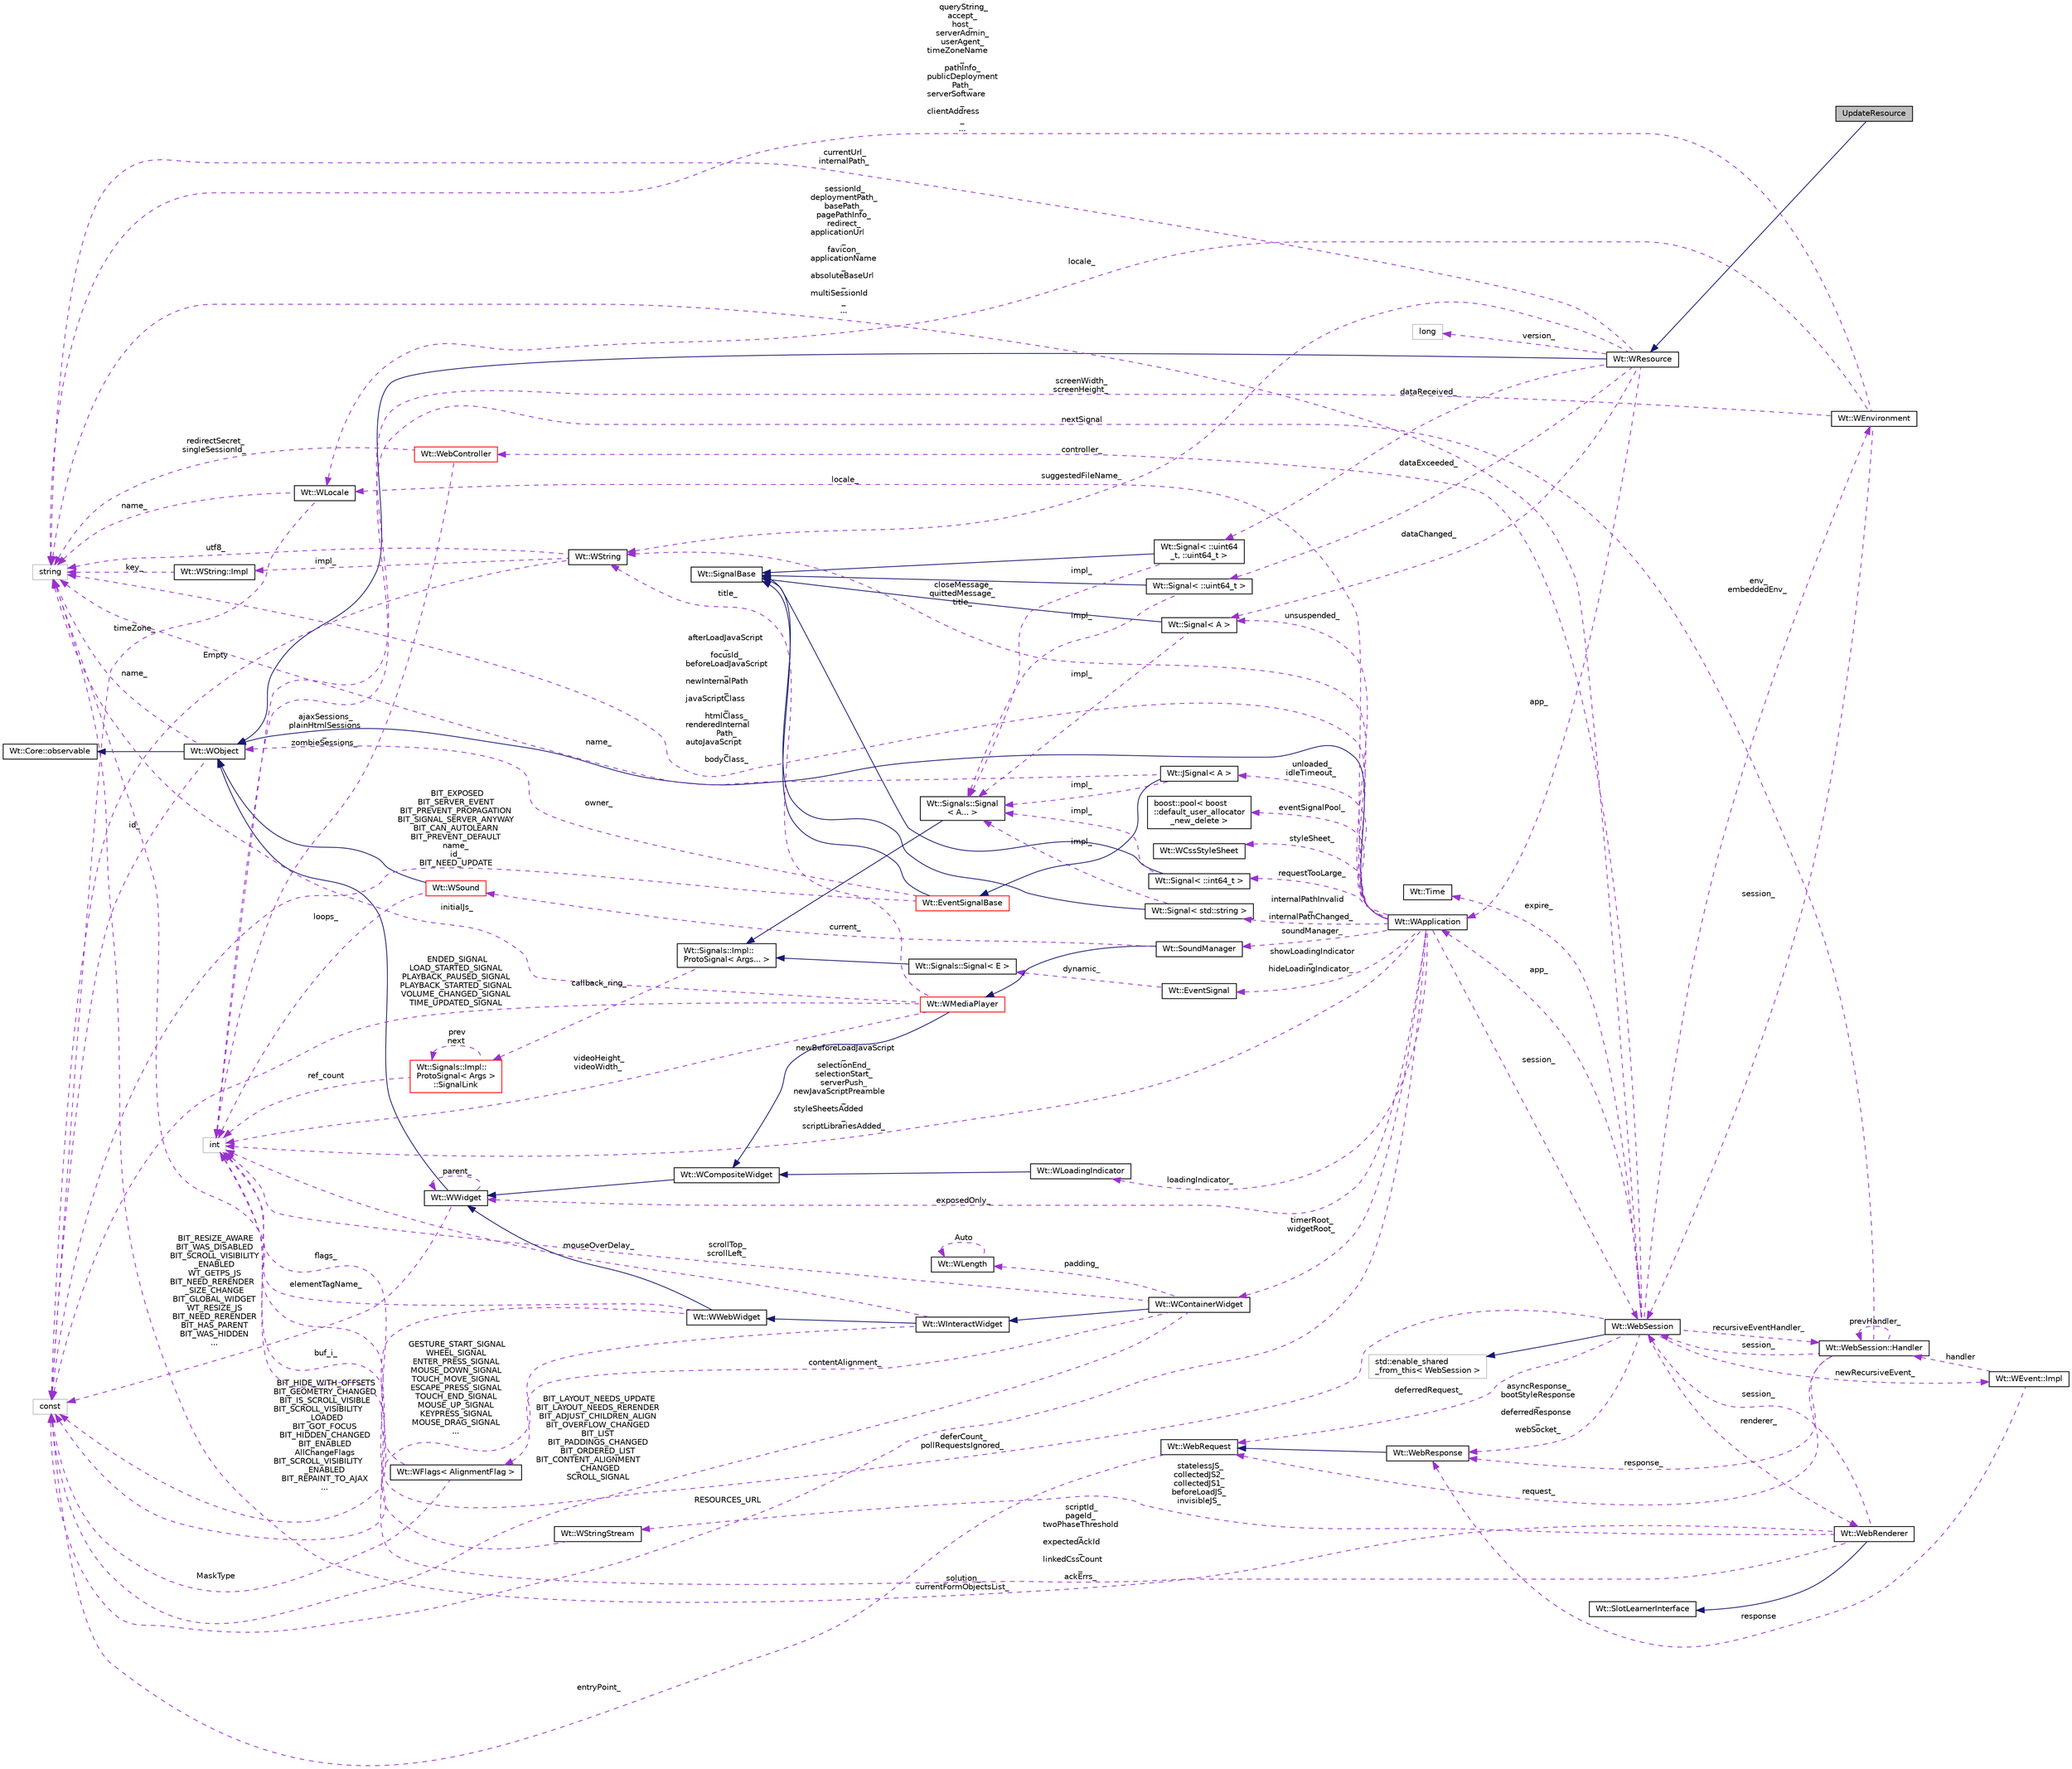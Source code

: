 digraph "UpdateResource"
{
 // LATEX_PDF_SIZE
  edge [fontname="Helvetica",fontsize="10",labelfontname="Helvetica",labelfontsize="10"];
  node [fontname="Helvetica",fontsize="10",shape=record];
  rankdir="LR";
  Node1 [label="UpdateResource",height=0.2,width=0.4,color="black", fillcolor="grey75", style="filled", fontcolor="black",tooltip=" "];
  Node2 -> Node1 [dir="back",color="midnightblue",fontsize="10",style="solid"];
  Node2 [label="Wt::WResource",height=0.2,width=0.4,color="black", fillcolor="white", style="filled",URL="$classWt_1_1WResource.html",tooltip="An object which can be rendered in the HTTP protocol."];
  Node3 -> Node2 [dir="back",color="midnightblue",fontsize="10",style="solid"];
  Node3 [label="Wt::WObject",height=0.2,width=0.4,color="black", fillcolor="white", style="filled",URL="$classWt_1_1WObject.html",tooltip="A base class for objects that participate in the signal/slot system."];
  Node4 -> Node3 [dir="back",color="midnightblue",fontsize="10",style="solid"];
  Node4 [label="Wt::Core::observable",height=0.2,width=0.4,color="black", fillcolor="white", style="filled",URL="$classWt_1_1Core_1_1observable.html",tooltip="A base class for objects whose life-time can be tracked."];
  Node5 -> Node3 [dir="back",color="darkorchid3",fontsize="10",style="dashed",label=" name_" ];
  Node5 [label="string",height=0.2,width=0.4,color="grey75", fillcolor="white", style="filled",tooltip=" "];
  Node6 -> Node3 [dir="back",color="darkorchid3",fontsize="10",style="dashed",label=" id_" ];
  Node6 [label="const",height=0.2,width=0.4,color="grey75", fillcolor="white", style="filled",tooltip=" "];
  Node7 -> Node2 [dir="back",color="darkorchid3",fontsize="10",style="dashed",label=" dataChanged_" ];
  Node7 [label="Wt::Signal\< A \>",height=0.2,width=0.4,color="black", fillcolor="white", style="filled",URL="$classWt_1_1Signal.html",tooltip="A signal that propagates events to listeners."];
  Node8 -> Node7 [dir="back",color="midnightblue",fontsize="10",style="solid"];
  Node8 [label="Wt::SignalBase",height=0.2,width=0.4,color="black", fillcolor="white", style="filled",URL="$classWt_1_1SignalBase.html",tooltip="Abstract base class of a signal."];
  Node9 -> Node7 [dir="back",color="darkorchid3",fontsize="10",style="dashed",label=" impl_" ];
  Node9 [label="Wt::Signals::Signal\l\< A... \>",height=0.2,width=0.4,color="black", fillcolor="white", style="filled",URL="$structWt_1_1Signals_1_1Signal.html",tooltip=" "];
  Node10 -> Node9 [dir="back",color="midnightblue",fontsize="10",style="solid"];
  Node10 [label="Wt::Signals::Impl::\lProtoSignal\< Args... \>",height=0.2,width=0.4,color="black", fillcolor="white", style="filled",URL="$classWt_1_1Signals_1_1Impl_1_1ProtoSignal.html",tooltip=" "];
  Node11 -> Node10 [dir="back",color="darkorchid3",fontsize="10",style="dashed",label=" callback_ring_" ];
  Node11 [label="Wt::Signals::Impl::\lProtoSignal\< Args \>\l::SignalLink",height=0.2,width=0.4,color="red", fillcolor="white", style="filled",URL="$structWt_1_1Signals_1_1Impl_1_1ProtoSignal_1_1SignalLink.html",tooltip=" "];
  Node16 -> Node11 [dir="back",color="darkorchid3",fontsize="10",style="dashed",label=" ref_count" ];
  Node16 [label="int",height=0.2,width=0.4,color="grey75", fillcolor="white", style="filled",tooltip=" "];
  Node11 -> Node11 [dir="back",color="darkorchid3",fontsize="10",style="dashed",label=" prev\nnext" ];
  Node17 -> Node2 [dir="back",color="darkorchid3",fontsize="10",style="dashed",label=" app_" ];
  Node17 [label="Wt::WApplication",height=0.2,width=0.4,color="black", fillcolor="white", style="filled",URL="$classWt_1_1WApplication.html",tooltip="Represents an application instance for a single session."];
  Node3 -> Node17 [dir="back",color="midnightblue",fontsize="10",style="solid"];
  Node18 -> Node17 [dir="back",color="darkorchid3",fontsize="10",style="dashed",label=" timerRoot_\nwidgetRoot_" ];
  Node18 [label="Wt::WContainerWidget",height=0.2,width=0.4,color="black", fillcolor="white", style="filled",URL="$classWt_1_1WContainerWidget.html",tooltip="A widget that holds and manages child widgets."];
  Node19 -> Node18 [dir="back",color="midnightblue",fontsize="10",style="solid"];
  Node19 [label="Wt::WInteractWidget",height=0.2,width=0.4,color="black", fillcolor="white", style="filled",URL="$classWt_1_1WInteractWidget.html",tooltip="An abstract widget that can receive user-interface interaction."];
  Node20 -> Node19 [dir="back",color="midnightblue",fontsize="10",style="solid"];
  Node20 [label="Wt::WWebWidget",height=0.2,width=0.4,color="black", fillcolor="white", style="filled",URL="$classWt_1_1WWebWidget.html",tooltip="A base class for widgets with an HTML counterpart."];
  Node21 -> Node20 [dir="back",color="midnightblue",fontsize="10",style="solid"];
  Node21 [label="Wt::WWidget",height=0.2,width=0.4,color="black", fillcolor="white", style="filled",URL="$classWt_1_1WWidget.html",tooltip="The abstract base class for a user-interface component."];
  Node3 -> Node21 [dir="back",color="midnightblue",fontsize="10",style="solid"];
  Node21 -> Node21 [dir="back",color="darkorchid3",fontsize="10",style="dashed",label=" parent_" ];
  Node6 -> Node21 [dir="back",color="darkorchid3",fontsize="10",style="dashed",label=" BIT_RESIZE_AWARE\nBIT_WAS_DISABLED\nBIT_SCROLL_VISIBILITY\l_ENABLED\nWT_GETPS_JS\nBIT_NEED_RERENDER\l_SIZE_CHANGE\nBIT_GLOBAL_WIDGET\nWT_RESIZE_JS\nBIT_NEED_RERENDER\nBIT_HAS_PARENT\nBIT_WAS_HIDDEN\n..." ];
  Node5 -> Node20 [dir="back",color="darkorchid3",fontsize="10",style="dashed",label=" elementTagName_" ];
  Node6 -> Node20 [dir="back",color="darkorchid3",fontsize="10",style="dashed",label=" BIT_HIDE_WITH_OFFSETS\nBIT_GEOMETRY_CHANGED\nBIT_IS_SCROLL_VISIBLE\nBIT_SCROLL_VISIBILITY\l_LOADED\nBIT_GOT_FOCUS\nBIT_HIDDEN_CHANGED\nBIT_ENABLED\nAllChangeFlags\nBIT_SCROLL_VISIBILITY\l_ENABLED\nBIT_REPAINT_TO_AJAX\n..." ];
  Node16 -> Node19 [dir="back",color="darkorchid3",fontsize="10",style="dashed",label=" mouseOverDelay_" ];
  Node6 -> Node19 [dir="back",color="darkorchid3",fontsize="10",style="dashed",label=" GESTURE_START_SIGNAL\nWHEEL_SIGNAL\nENTER_PRESS_SIGNAL\nMOUSE_DOWN_SIGNAL\nTOUCH_MOVE_SIGNAL\nESCAPE_PRESS_SIGNAL\nTOUCH_END_SIGNAL\nMOUSE_UP_SIGNAL\nKEYPRESS_SIGNAL\nMOUSE_DRAG_SIGNAL\n..." ];
  Node16 -> Node18 [dir="back",color="darkorchid3",fontsize="10",style="dashed",label=" scrollTop_\nscrollLeft_" ];
  Node22 -> Node18 [dir="back",color="darkorchid3",fontsize="10",style="dashed",label=" contentAlignment_" ];
  Node22 [label="Wt::WFlags\< AlignmentFlag \>",height=0.2,width=0.4,color="black", fillcolor="white", style="filled",URL="$classWt_1_1WFlags.html",tooltip=" "];
  Node16 -> Node22 [dir="back",color="darkorchid3",fontsize="10",style="dashed",label=" flags_" ];
  Node6 -> Node22 [dir="back",color="darkorchid3",fontsize="10",style="dashed",label=" MaskType" ];
  Node23 -> Node18 [dir="back",color="darkorchid3",fontsize="10",style="dashed",label=" padding_" ];
  Node23 [label="Wt::WLength",height=0.2,width=0.4,color="black", fillcolor="white", style="filled",URL="$classWt_1_1WLength.html",tooltip="A value class that describes a CSS length."];
  Node23 -> Node23 [dir="back",color="darkorchid3",fontsize="10",style="dashed",label=" Auto" ];
  Node6 -> Node18 [dir="back",color="darkorchid3",fontsize="10",style="dashed",label=" BIT_LAYOUT_NEEDS_UPDATE\nBIT_LAYOUT_NEEDS_RERENDER\nBIT_ADJUST_CHILDREN_ALIGN\nBIT_OVERFLOW_CHANGED\nBIT_LIST\nBIT_PADDINGS_CHANGED\nBIT_ORDERED_LIST\nBIT_CONTENT_ALIGNMENT\l_CHANGED\nSCROLL_SIGNAL" ];
  Node7 -> Node17 [dir="back",color="darkorchid3",fontsize="10",style="dashed",label=" unsuspended_" ];
  Node24 -> Node17 [dir="back",color="darkorchid3",fontsize="10",style="dashed",label=" session_" ];
  Node24 [label="Wt::WebSession",height=0.2,width=0.4,color="black", fillcolor="white", style="filled",URL="$classWt_1_1WebSession.html",tooltip=" "];
  Node25 -> Node24 [dir="back",color="midnightblue",fontsize="10",style="solid"];
  Node25 [label="std::enable_shared\l_from_this\< WebSession \>",height=0.2,width=0.4,color="grey75", fillcolor="white", style="filled",tooltip=" "];
  Node17 -> Node24 [dir="back",color="darkorchid3",fontsize="10",style="dashed",label=" app_" ];
  Node26 -> Node24 [dir="back",color="darkorchid3",fontsize="10",style="dashed",label=" env_\nembeddedEnv_" ];
  Node26 [label="Wt::WEnvironment",height=0.2,width=0.4,color="black", fillcolor="white", style="filled",URL="$classWt_1_1WEnvironment.html",tooltip="A class that captures information on the application environment."];
  Node24 -> Node26 [dir="back",color="darkorchid3",fontsize="10",style="dashed",label=" session_" ];
  Node27 -> Node26 [dir="back",color="darkorchid3",fontsize="10",style="dashed",label=" locale_" ];
  Node27 [label="Wt::WLocale",height=0.2,width=0.4,color="black", fillcolor="white", style="filled",URL="$classWt_1_1WLocale.html",tooltip="A locale."];
  Node5 -> Node27 [dir="back",color="darkorchid3",fontsize="10",style="dashed",label=" name_" ];
  Node6 -> Node27 [dir="back",color="darkorchid3",fontsize="10",style="dashed",label=" timeZone_" ];
  Node16 -> Node26 [dir="back",color="darkorchid3",fontsize="10",style="dashed",label=" screenWidth_\nscreenHeight_" ];
  Node5 -> Node26 [dir="back",color="darkorchid3",fontsize="10",style="dashed",label=" queryString_\naccept_\nhost_\nserverAdmin_\nuserAgent_\ntimeZoneName\l_\npathInfo_\npublicDeployment\lPath_\nserverSoftware\l_\nclientAddress\l_\n..." ];
  Node28 -> Node24 [dir="back",color="darkorchid3",fontsize="10",style="dashed",label=" deferredRequest_" ];
  Node28 [label="Wt::WebRequest",height=0.2,width=0.4,color="black", fillcolor="white", style="filled",URL="$classWt_1_1WebRequest.html",tooltip=" "];
  Node6 -> Node28 [dir="back",color="darkorchid3",fontsize="10",style="dashed",label=" entryPoint_" ];
  Node29 -> Node24 [dir="back",color="darkorchid3",fontsize="10",style="dashed",label=" renderer_" ];
  Node29 [label="Wt::WebRenderer",height=0.2,width=0.4,color="black", fillcolor="white", style="filled",URL="$classWt_1_1WebRenderer.html",tooltip=" "];
  Node30 -> Node29 [dir="back",color="midnightblue",fontsize="10",style="solid"];
  Node30 [label="Wt::SlotLearnerInterface",height=0.2,width=0.4,color="black", fillcolor="white", style="filled",URL="$classWt_1_1SlotLearnerInterface.html",tooltip=" "];
  Node24 -> Node29 [dir="back",color="darkorchid3",fontsize="10",style="dashed",label=" session_" ];
  Node16 -> Node29 [dir="back",color="darkorchid3",fontsize="10",style="dashed",label=" scriptId_\npageId_\ntwoPhaseThreshold\l_\nexpectedAckId\l_\nlinkedCssCount\l_\nackErrs_" ];
  Node5 -> Node29 [dir="back",color="darkorchid3",fontsize="10",style="dashed",label=" solution_\ncurrentFormObjectsList_" ];
  Node31 -> Node29 [dir="back",color="darkorchid3",fontsize="10",style="dashed",label=" statelessJS_\ncollectedJS2_\ncollectedJS1_\nbeforeLoadJS_\ninvisibleJS_" ];
  Node31 [label="Wt::WStringStream",height=0.2,width=0.4,color="black", fillcolor="white", style="filled",URL="$classWt_1_1WStringStream.html",tooltip=" "];
  Node16 -> Node31 [dir="back",color="darkorchid3",fontsize="10",style="dashed",label=" buf_i_" ];
  Node32 -> Node24 [dir="back",color="darkorchid3",fontsize="10",style="dashed",label=" newRecursiveEvent_" ];
  Node32 [label="Wt::WEvent::Impl",height=0.2,width=0.4,color="black", fillcolor="white", style="filled",URL="$structWt_1_1WEvent_1_1Impl.html",tooltip=" "];
  Node33 -> Node32 [dir="back",color="darkorchid3",fontsize="10",style="dashed",label=" response" ];
  Node33 [label="Wt::WebResponse",height=0.2,width=0.4,color="black", fillcolor="white", style="filled",URL="$classWt_1_1WebResponse.html",tooltip=" "];
  Node28 -> Node33 [dir="back",color="midnightblue",fontsize="10",style="solid"];
  Node34 -> Node32 [dir="back",color="darkorchid3",fontsize="10",style="dashed",label=" handler" ];
  Node34 [label="Wt::WebSession::Handler",height=0.2,width=0.4,color="black", fillcolor="white", style="filled",URL="$classWt_1_1WebSession_1_1Handler.html",tooltip=" "];
  Node28 -> Node34 [dir="back",color="darkorchid3",fontsize="10",style="dashed",label=" request_" ];
  Node24 -> Node34 [dir="back",color="darkorchid3",fontsize="10",style="dashed",label=" session_" ];
  Node33 -> Node34 [dir="back",color="darkorchid3",fontsize="10",style="dashed",label=" response_" ];
  Node16 -> Node34 [dir="back",color="darkorchid3",fontsize="10",style="dashed",label=" nextSignal" ];
  Node34 -> Node34 [dir="back",color="darkorchid3",fontsize="10",style="dashed",label=" prevHandler_" ];
  Node35 -> Node24 [dir="back",color="darkorchid3",fontsize="10",style="dashed",label=" expire_" ];
  Node35 [label="Wt::Time",height=0.2,width=0.4,color="black", fillcolor="white", style="filled",URL="$classWt_1_1Time.html",tooltip=" "];
  Node36 -> Node24 [dir="back",color="darkorchid3",fontsize="10",style="dashed",label=" controller_" ];
  Node36 [label="Wt::WebController",height=0.2,width=0.4,color="red", fillcolor="white", style="filled",URL="$classWt_1_1WebController.html",tooltip=" "];
  Node16 -> Node36 [dir="back",color="darkorchid3",fontsize="10",style="dashed",label=" ajaxSessions_\nplainHtmlSessions\l_\nzombieSessions_" ];
  Node5 -> Node36 [dir="back",color="darkorchid3",fontsize="10",style="dashed",label=" redirectSecret_\nsingleSessionId_" ];
  Node33 -> Node24 [dir="back",color="darkorchid3",fontsize="10",style="dashed",label=" asyncResponse_\nbootStyleResponse\l_\ndeferredResponse\l_\nwebSocket_" ];
  Node16 -> Node24 [dir="back",color="darkorchid3",fontsize="10",style="dashed",label=" deferCount_\npollRequestsIgnored_" ];
  Node5 -> Node24 [dir="back",color="darkorchid3",fontsize="10",style="dashed",label=" sessionId_\ndeploymentPath_\nbasePath_\npagePathInfo_\nredirect_\napplicationUrl\l_\nfavicon_\napplicationName\l_\nabsoluteBaseUrl\l_\nmultiSessionId\l_\n..." ];
  Node34 -> Node24 [dir="back",color="darkorchid3",fontsize="10",style="dashed",label=" recursiveEventHandler_" ];
  Node43 -> Node17 [dir="back",color="darkorchid3",fontsize="10",style="dashed",label=" closeMessage_\nquittedMessage_\ntitle_" ];
  Node43 [label="Wt::WString",height=0.2,width=0.4,color="black", fillcolor="white", style="filled",URL="$classWt_1_1WString.html",tooltip="A value class which describes a locale-aware unicode string."];
  Node44 -> Node43 [dir="back",color="darkorchid3",fontsize="10",style="dashed",label=" impl_" ];
  Node44 [label="Wt::WString::Impl",height=0.2,width=0.4,color="black", fillcolor="white", style="filled",URL="$structWt_1_1WString_1_1Impl.html",tooltip=" "];
  Node5 -> Node44 [dir="back",color="darkorchid3",fontsize="10",style="dashed",label=" key_" ];
  Node5 -> Node43 [dir="back",color="darkorchid3",fontsize="10",style="dashed",label=" utf8_" ];
  Node6 -> Node43 [dir="back",color="darkorchid3",fontsize="10",style="dashed",label=" Empty" ];
  Node45 -> Node17 [dir="back",color="darkorchid3",fontsize="10",style="dashed",label=" showLoadingIndicator\l_\nhideLoadingIndicator_" ];
  Node45 [label="Wt::EventSignal",height=0.2,width=0.4,color="black", fillcolor="white", style="filled",URL="$classWt_1_1EventSignal.html",tooltip="A signal that conveys user-interface events."];
  Node46 -> Node45 [dir="back",color="darkorchid3",fontsize="10",style="dashed",label=" dynamic_" ];
  Node46 [label="Wt::Signals::Signal\< E \>",height=0.2,width=0.4,color="black", fillcolor="white", style="filled",URL="$structWt_1_1Signals_1_1Signal.html",tooltip=" "];
  Node10 -> Node46 [dir="back",color="midnightblue",fontsize="10",style="solid"];
  Node47 -> Node17 [dir="back",color="darkorchid3",fontsize="10",style="dashed",label=" eventSignalPool_" ];
  Node47 [label="boost::pool\< boost\l::default_user_allocator\l_new_delete \>",height=0.2,width=0.4,color="black", fillcolor="white", style="filled",URL="$classboost_1_1pool.html",tooltip=" "];
  Node27 -> Node17 [dir="back",color="darkorchid3",fontsize="10",style="dashed",label=" locale_" ];
  Node48 -> Node17 [dir="back",color="darkorchid3",fontsize="10",style="dashed",label=" unloaded_\nidleTimeout_" ];
  Node48 [label="Wt::JSignal\< A \>",height=0.2,width=0.4,color="black", fillcolor="white", style="filled",URL="$classWt_1_1JSignal.html",tooltip="A signal to relay JavaScript to C++ calls."];
  Node49 -> Node48 [dir="back",color="midnightblue",fontsize="10",style="solid"];
  Node49 [label="Wt::EventSignalBase",height=0.2,width=0.4,color="red", fillcolor="white", style="filled",URL="$classWt_1_1EventSignalBase.html",tooltip="Abstract base class of an event signal."];
  Node8 -> Node49 [dir="back",color="midnightblue",fontsize="10",style="solid"];
  Node3 -> Node49 [dir="back",color="darkorchid3",fontsize="10",style="dashed",label=" owner_" ];
  Node6 -> Node49 [dir="back",color="darkorchid3",fontsize="10",style="dashed",label=" BIT_EXPOSED\nBIT_SERVER_EVENT\nBIT_PREVENT_PROPAGATION\nBIT_SIGNAL_SERVER_ANYWAY\nBIT_CAN_AUTOLEARN\nBIT_PREVENT_DEFAULT\nname_\nid_\nBIT_NEED_UPDATE" ];
  Node5 -> Node48 [dir="back",color="darkorchid3",fontsize="10",style="dashed",label=" name_" ];
  Node9 -> Node48 [dir="back",color="darkorchid3",fontsize="10",style="dashed",label=" impl_" ];
  Node51 -> Node17 [dir="back",color="darkorchid3",fontsize="10",style="dashed",label=" loadingIndicator_" ];
  Node51 [label="Wt::WLoadingIndicator",height=0.2,width=0.4,color="black", fillcolor="white", style="filled",URL="$classWt_1_1WLoadingIndicator.html",tooltip="An abstract interface for a loading indicator."];
  Node52 -> Node51 [dir="back",color="midnightblue",fontsize="10",style="solid"];
  Node52 [label="Wt::WCompositeWidget",height=0.2,width=0.4,color="black", fillcolor="white", style="filled",URL="$classWt_1_1WCompositeWidget.html",tooltip="A widget that hides the implementation of composite widgets."];
  Node21 -> Node52 [dir="back",color="midnightblue",fontsize="10",style="solid"];
  Node53 -> Node17 [dir="back",color="darkorchid3",fontsize="10",style="dashed",label=" styleSheet_" ];
  Node53 [label="Wt::WCssStyleSheet",height=0.2,width=0.4,color="black", fillcolor="white", style="filled",URL="$classWt_1_1WCssStyleSheet.html",tooltip="A CSS style sheet."];
  Node54 -> Node17 [dir="back",color="darkorchid3",fontsize="10",style="dashed",label=" internalPathInvalid\l_\ninternalPathChanged_" ];
  Node54 [label="Wt::Signal\< std::string \>",height=0.2,width=0.4,color="black", fillcolor="white", style="filled",URL="$classWt_1_1Signal.html",tooltip=" "];
  Node8 -> Node54 [dir="back",color="midnightblue",fontsize="10",style="solid"];
  Node9 -> Node54 [dir="back",color="darkorchid3",fontsize="10",style="dashed",label=" impl_" ];
  Node55 -> Node17 [dir="back",color="darkorchid3",fontsize="10",style="dashed",label=" requestTooLarge_" ];
  Node55 [label="Wt::Signal\< ::int64_t \>",height=0.2,width=0.4,color="black", fillcolor="white", style="filled",URL="$classWt_1_1Signal.html",tooltip=" "];
  Node8 -> Node55 [dir="back",color="midnightblue",fontsize="10",style="solid"];
  Node9 -> Node55 [dir="back",color="darkorchid3",fontsize="10",style="dashed",label=" impl_" ];
  Node16 -> Node17 [dir="back",color="darkorchid3",fontsize="10",style="dashed",label=" newBeforeLoadJavaScript\l_\nselectionEnd_\nselectionStart_\nserverPush_\nnewJavaScriptPreamble\l_\nstyleSheetsAdded\l_\nscriptLibrariesAdded_" ];
  Node56 -> Node17 [dir="back",color="darkorchid3",fontsize="10",style="dashed",label=" soundManager_" ];
  Node56 [label="Wt::SoundManager",height=0.2,width=0.4,color="black", fillcolor="white", style="filled",URL="$classWt_1_1SoundManager.html",tooltip=" "];
  Node57 -> Node56 [dir="back",color="midnightblue",fontsize="10",style="solid"];
  Node57 [label="Wt::WMediaPlayer",height=0.2,width=0.4,color="red", fillcolor="white", style="filled",URL="$classWt_1_1WMediaPlayer.html",tooltip="A media player."];
  Node52 -> Node57 [dir="back",color="midnightblue",fontsize="10",style="solid"];
  Node43 -> Node57 [dir="back",color="darkorchid3",fontsize="10",style="dashed",label=" title_" ];
  Node16 -> Node57 [dir="back",color="darkorchid3",fontsize="10",style="dashed",label=" videoHeight_\nvideoWidth_" ];
  Node5 -> Node57 [dir="back",color="darkorchid3",fontsize="10",style="dashed",label=" initialJs_" ];
  Node6 -> Node57 [dir="back",color="darkorchid3",fontsize="10",style="dashed",label=" ENDED_SIGNAL\nLOAD_STARTED_SIGNAL\nPLAYBACK_PAUSED_SIGNAL\nPLAYBACK_STARTED_SIGNAL\nVOLUME_CHANGED_SIGNAL\nTIME_UPDATED_SIGNAL" ];
  Node65 -> Node56 [dir="back",color="darkorchid3",fontsize="10",style="dashed",label=" current_" ];
  Node65 [label="Wt::WSound",height=0.2,width=0.4,color="red", fillcolor="white", style="filled",URL="$classWt_1_1WSound.html",tooltip="A value class to play a sound effect."];
  Node3 -> Node65 [dir="back",color="midnightblue",fontsize="10",style="solid"];
  Node16 -> Node65 [dir="back",color="darkorchid3",fontsize="10",style="dashed",label=" loops_" ];
  Node21 -> Node17 [dir="back",color="darkorchid3",fontsize="10",style="dashed",label=" exposedOnly_" ];
  Node5 -> Node17 [dir="back",color="darkorchid3",fontsize="10",style="dashed",label=" afterLoadJavaScript\l_\nfocusId_\nbeforeLoadJavaScript\l_\nnewInternalPath\l_\njavaScriptClass\l_\nhtmlClass_\nrenderedInternal\lPath_\nautoJavaScript\l_\nbodyClass_" ];
  Node6 -> Node17 [dir="back",color="darkorchid3",fontsize="10",style="dashed",label=" RESOURCES_URL" ];
  Node67 -> Node2 [dir="back",color="darkorchid3",fontsize="10",style="dashed",label=" dataReceived_" ];
  Node67 [label="Wt::Signal\< ::uint64\l_t, ::uint64_t \>",height=0.2,width=0.4,color="black", fillcolor="white", style="filled",URL="$classWt_1_1Signal.html",tooltip=" "];
  Node8 -> Node67 [dir="back",color="midnightblue",fontsize="10",style="solid"];
  Node9 -> Node67 [dir="back",color="darkorchid3",fontsize="10",style="dashed",label=" impl_" ];
  Node43 -> Node2 [dir="back",color="darkorchid3",fontsize="10",style="dashed",label=" suggestedFileName_" ];
  Node5 -> Node2 [dir="back",color="darkorchid3",fontsize="10",style="dashed",label=" currentUrl_\ninternalPath_" ];
  Node68 -> Node2 [dir="back",color="darkorchid3",fontsize="10",style="dashed",label=" version_" ];
  Node68 [label="long",height=0.2,width=0.4,color="grey75", fillcolor="white", style="filled",tooltip=" "];
  Node69 -> Node2 [dir="back",color="darkorchid3",fontsize="10",style="dashed",label=" dataExceeded_" ];
  Node69 [label="Wt::Signal\< ::uint64_t \>",height=0.2,width=0.4,color="black", fillcolor="white", style="filled",URL="$classWt_1_1Signal.html",tooltip=" "];
  Node8 -> Node69 [dir="back",color="midnightblue",fontsize="10",style="solid"];
  Node9 -> Node69 [dir="back",color="darkorchid3",fontsize="10",style="dashed",label=" impl_" ];
}
